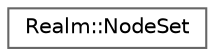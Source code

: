 digraph "Graphical Class Hierarchy"
{
 // LATEX_PDF_SIZE
  bgcolor="transparent";
  edge [fontname=Helvetica,fontsize=10,labelfontname=Helvetica,labelfontsize=10];
  node [fontname=Helvetica,fontsize=10,shape=box,height=0.2,width=0.4];
  rankdir="LR";
  Node0 [id="Node000000",label="Realm::NodeSet",height=0.2,width=0.4,color="grey40", fillcolor="white", style="filled",URL="$classRealm_1_1NodeSet.html",tooltip=" "];
}
